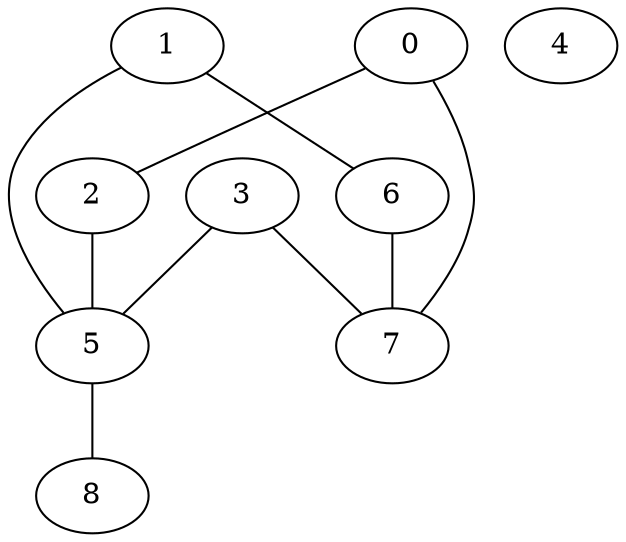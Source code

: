 graph "sampletest150-mod1_image17.bmp" {
	0	 [type=corner,
		x=458,
		y=304];
	2	 [type=corner,
		x=475,
		y=197];
	0 -- 2	 [angle0="-1.41",
		frequency=1,
		type0=line];
	7	 [type=intersection,
		x=363,
		y=291];
	0 -- 7	 [angle0=".14",
		frequency=1,
		type0=line];
	1	 [type=corner,
		x=58,
		y=206];
	5	 [type=intersection,
		x=333,
		y=199];
	1 -- 5	 [angle0="-.03",
		frequency=1,
		type0=line];
	6	 [type=corner,
		x=60,
		y=304];
	1 -- 6	 [angle0="1.55",
		frequency=1,
		type0=line];
	2 -- 5	 [angle0="-.01",
		frequency=1,
		type0=line];
	3	 [type=corner,
		x=343,
		y=294];
	3 -- 5	 [angle0="1.47",
		frequency=1,
		type0=line];
	3 -- 7	 [angle0="-.15",
		frequency=1,
		type0=line];
	4	 [type=circle,
		x=396,
		y=247];
	8	 [type=endpoint,
		x=400,
		y=253];
	5 -- 8	 [angle0=".68",
		frequency=1,
		type0=line];
	6 -- 7	 [angle0="-.04",
		frequency=1,
		type0=line];
}

